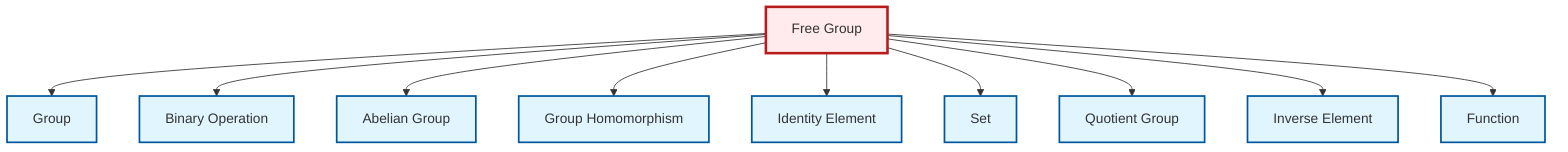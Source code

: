 graph TD
    classDef definition fill:#e1f5fe,stroke:#01579b,stroke-width:2px
    classDef theorem fill:#f3e5f5,stroke:#4a148c,stroke-width:2px
    classDef axiom fill:#fff3e0,stroke:#e65100,stroke-width:2px
    classDef example fill:#e8f5e9,stroke:#1b5e20,stroke-width:2px
    classDef current fill:#ffebee,stroke:#b71c1c,stroke-width:3px
    def-inverse-element["Inverse Element"]:::definition
    def-set["Set"]:::definition
    def-function["Function"]:::definition
    def-quotient-group["Quotient Group"]:::definition
    def-free-group["Free Group"]:::definition
    def-abelian-group["Abelian Group"]:::definition
    def-identity-element["Identity Element"]:::definition
    def-group["Group"]:::definition
    def-homomorphism["Group Homomorphism"]:::definition
    def-binary-operation["Binary Operation"]:::definition
    def-free-group --> def-group
    def-free-group --> def-binary-operation
    def-free-group --> def-abelian-group
    def-free-group --> def-homomorphism
    def-free-group --> def-identity-element
    def-free-group --> def-set
    def-free-group --> def-quotient-group
    def-free-group --> def-inverse-element
    def-free-group --> def-function
    class def-free-group current
